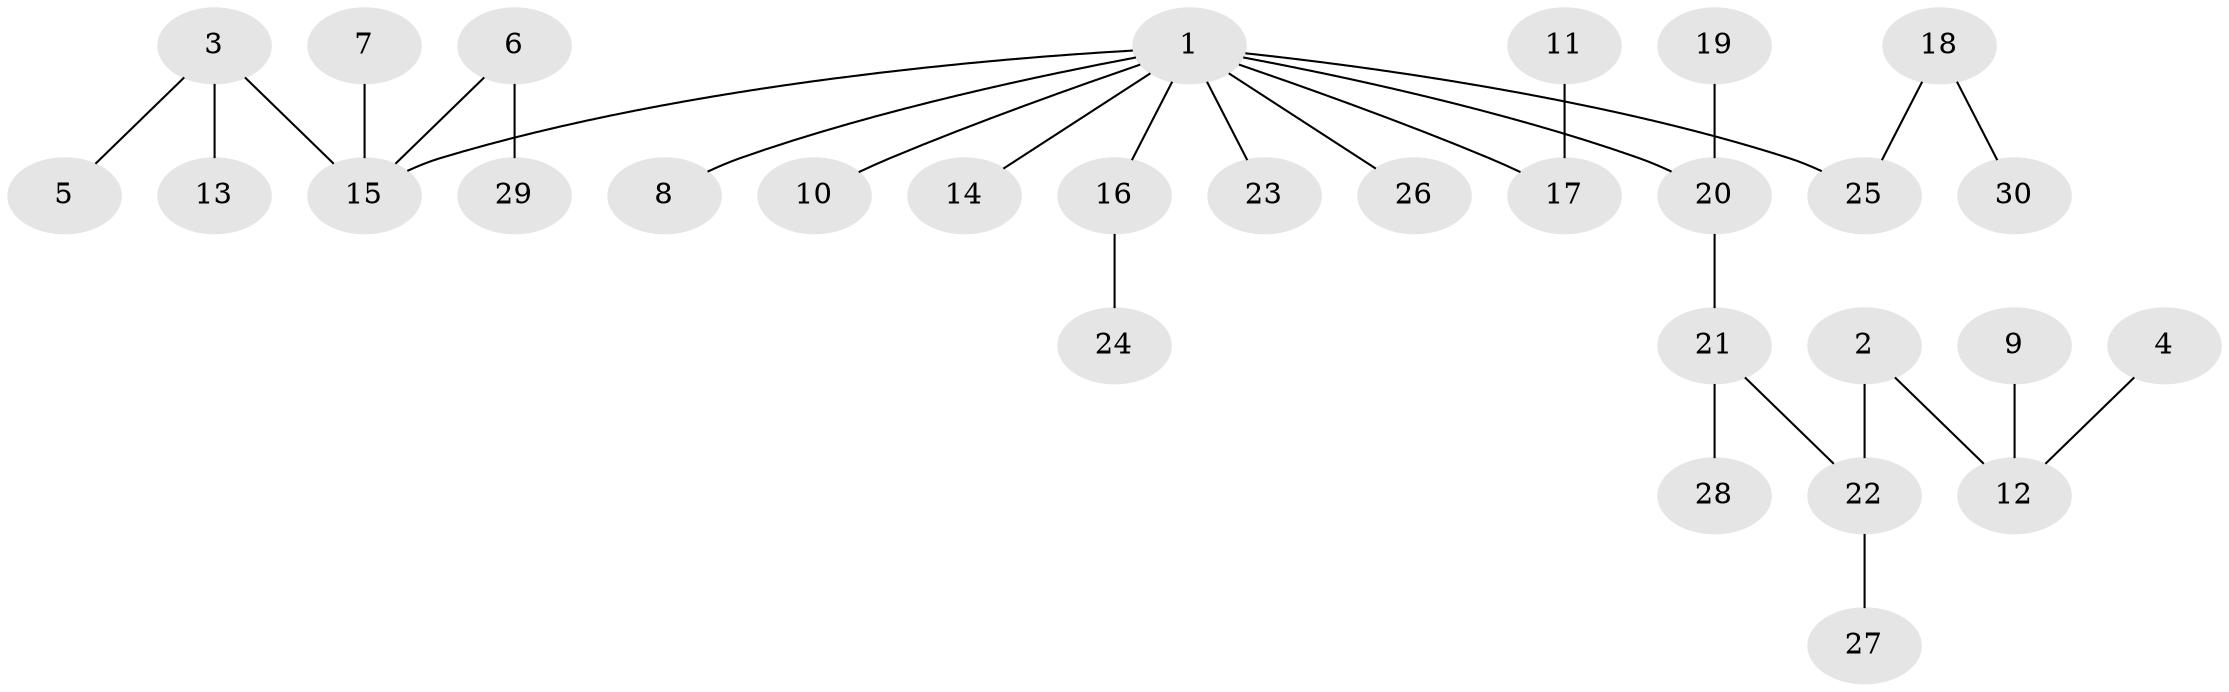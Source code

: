 // original degree distribution, {7: 0.01639344262295082, 4: 0.06557377049180328, 5: 0.03278688524590164, 3: 0.14754098360655737, 1: 0.4918032786885246, 2: 0.2459016393442623}
// Generated by graph-tools (version 1.1) at 2025/26/03/09/25 03:26:33]
// undirected, 30 vertices, 29 edges
graph export_dot {
graph [start="1"]
  node [color=gray90,style=filled];
  1;
  2;
  3;
  4;
  5;
  6;
  7;
  8;
  9;
  10;
  11;
  12;
  13;
  14;
  15;
  16;
  17;
  18;
  19;
  20;
  21;
  22;
  23;
  24;
  25;
  26;
  27;
  28;
  29;
  30;
  1 -- 8 [weight=1.0];
  1 -- 10 [weight=1.0];
  1 -- 14 [weight=1.0];
  1 -- 15 [weight=1.0];
  1 -- 16 [weight=1.0];
  1 -- 17 [weight=1.0];
  1 -- 20 [weight=1.0];
  1 -- 23 [weight=1.0];
  1 -- 25 [weight=1.0];
  1 -- 26 [weight=1.0];
  2 -- 12 [weight=1.0];
  2 -- 22 [weight=1.0];
  3 -- 5 [weight=1.0];
  3 -- 13 [weight=1.0];
  3 -- 15 [weight=1.0];
  4 -- 12 [weight=1.0];
  6 -- 15 [weight=1.0];
  6 -- 29 [weight=1.0];
  7 -- 15 [weight=1.0];
  9 -- 12 [weight=1.0];
  11 -- 17 [weight=1.0];
  16 -- 24 [weight=1.0];
  18 -- 25 [weight=1.0];
  18 -- 30 [weight=1.0];
  19 -- 20 [weight=1.0];
  20 -- 21 [weight=1.0];
  21 -- 22 [weight=1.0];
  21 -- 28 [weight=1.0];
  22 -- 27 [weight=1.0];
}

